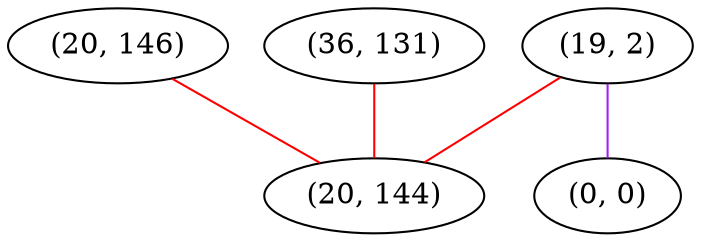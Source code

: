 graph "" {
"(20, 146)";
"(19, 2)";
"(0, 0)";
"(36, 131)";
"(20, 144)";
"(20, 146)" -- "(20, 144)"  [color=red, key=0, weight=1];
"(19, 2)" -- "(0, 0)"  [color=purple, key=0, weight=4];
"(19, 2)" -- "(20, 144)"  [color=red, key=0, weight=1];
"(36, 131)" -- "(20, 144)"  [color=red, key=0, weight=1];
}
